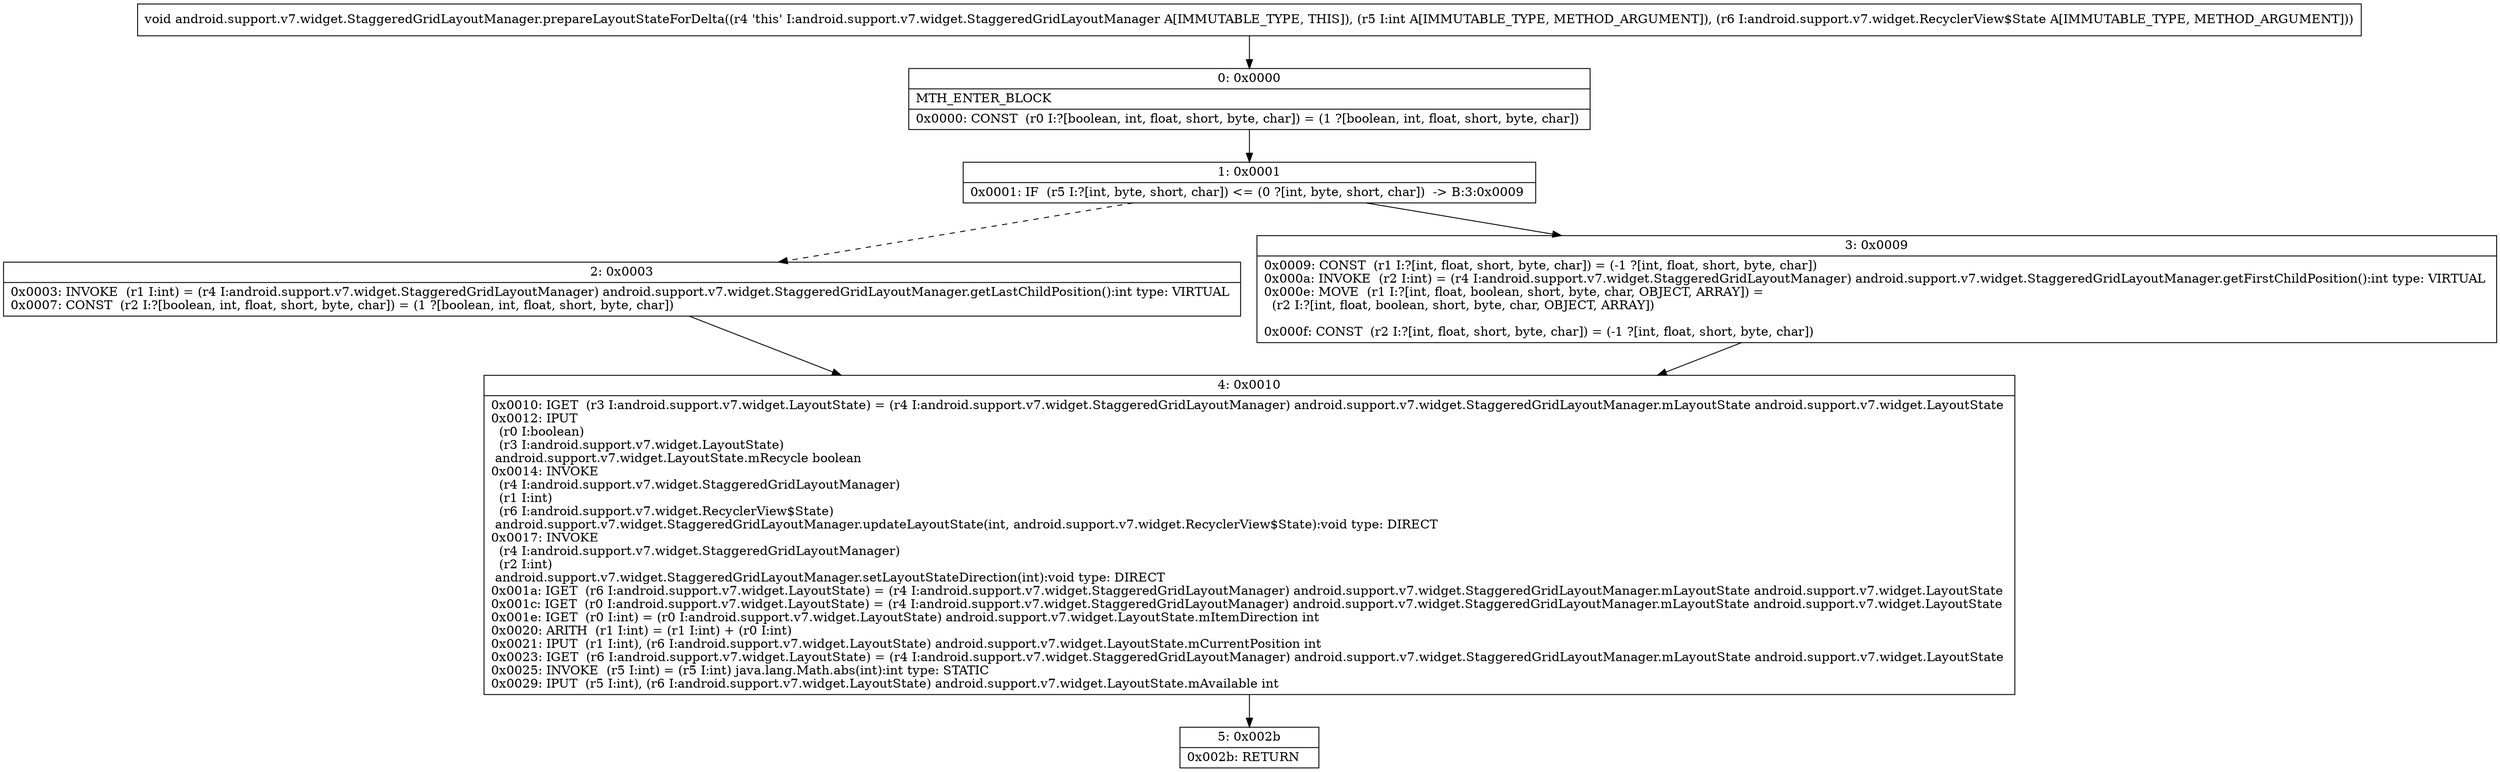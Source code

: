 digraph "CFG forandroid.support.v7.widget.StaggeredGridLayoutManager.prepareLayoutStateForDelta(ILandroid\/support\/v7\/widget\/RecyclerView$State;)V" {
Node_0 [shape=record,label="{0\:\ 0x0000|MTH_ENTER_BLOCK\l|0x0000: CONST  (r0 I:?[boolean, int, float, short, byte, char]) = (1 ?[boolean, int, float, short, byte, char]) \l}"];
Node_1 [shape=record,label="{1\:\ 0x0001|0x0001: IF  (r5 I:?[int, byte, short, char]) \<= (0 ?[int, byte, short, char])  \-\> B:3:0x0009 \l}"];
Node_2 [shape=record,label="{2\:\ 0x0003|0x0003: INVOKE  (r1 I:int) = (r4 I:android.support.v7.widget.StaggeredGridLayoutManager) android.support.v7.widget.StaggeredGridLayoutManager.getLastChildPosition():int type: VIRTUAL \l0x0007: CONST  (r2 I:?[boolean, int, float, short, byte, char]) = (1 ?[boolean, int, float, short, byte, char]) \l}"];
Node_3 [shape=record,label="{3\:\ 0x0009|0x0009: CONST  (r1 I:?[int, float, short, byte, char]) = (\-1 ?[int, float, short, byte, char]) \l0x000a: INVOKE  (r2 I:int) = (r4 I:android.support.v7.widget.StaggeredGridLayoutManager) android.support.v7.widget.StaggeredGridLayoutManager.getFirstChildPosition():int type: VIRTUAL \l0x000e: MOVE  (r1 I:?[int, float, boolean, short, byte, char, OBJECT, ARRAY]) = \l  (r2 I:?[int, float, boolean, short, byte, char, OBJECT, ARRAY])\l \l0x000f: CONST  (r2 I:?[int, float, short, byte, char]) = (\-1 ?[int, float, short, byte, char]) \l}"];
Node_4 [shape=record,label="{4\:\ 0x0010|0x0010: IGET  (r3 I:android.support.v7.widget.LayoutState) = (r4 I:android.support.v7.widget.StaggeredGridLayoutManager) android.support.v7.widget.StaggeredGridLayoutManager.mLayoutState android.support.v7.widget.LayoutState \l0x0012: IPUT  \l  (r0 I:boolean)\l  (r3 I:android.support.v7.widget.LayoutState)\l android.support.v7.widget.LayoutState.mRecycle boolean \l0x0014: INVOKE  \l  (r4 I:android.support.v7.widget.StaggeredGridLayoutManager)\l  (r1 I:int)\l  (r6 I:android.support.v7.widget.RecyclerView$State)\l android.support.v7.widget.StaggeredGridLayoutManager.updateLayoutState(int, android.support.v7.widget.RecyclerView$State):void type: DIRECT \l0x0017: INVOKE  \l  (r4 I:android.support.v7.widget.StaggeredGridLayoutManager)\l  (r2 I:int)\l android.support.v7.widget.StaggeredGridLayoutManager.setLayoutStateDirection(int):void type: DIRECT \l0x001a: IGET  (r6 I:android.support.v7.widget.LayoutState) = (r4 I:android.support.v7.widget.StaggeredGridLayoutManager) android.support.v7.widget.StaggeredGridLayoutManager.mLayoutState android.support.v7.widget.LayoutState \l0x001c: IGET  (r0 I:android.support.v7.widget.LayoutState) = (r4 I:android.support.v7.widget.StaggeredGridLayoutManager) android.support.v7.widget.StaggeredGridLayoutManager.mLayoutState android.support.v7.widget.LayoutState \l0x001e: IGET  (r0 I:int) = (r0 I:android.support.v7.widget.LayoutState) android.support.v7.widget.LayoutState.mItemDirection int \l0x0020: ARITH  (r1 I:int) = (r1 I:int) + (r0 I:int) \l0x0021: IPUT  (r1 I:int), (r6 I:android.support.v7.widget.LayoutState) android.support.v7.widget.LayoutState.mCurrentPosition int \l0x0023: IGET  (r6 I:android.support.v7.widget.LayoutState) = (r4 I:android.support.v7.widget.StaggeredGridLayoutManager) android.support.v7.widget.StaggeredGridLayoutManager.mLayoutState android.support.v7.widget.LayoutState \l0x0025: INVOKE  (r5 I:int) = (r5 I:int) java.lang.Math.abs(int):int type: STATIC \l0x0029: IPUT  (r5 I:int), (r6 I:android.support.v7.widget.LayoutState) android.support.v7.widget.LayoutState.mAvailable int \l}"];
Node_5 [shape=record,label="{5\:\ 0x002b|0x002b: RETURN   \l}"];
MethodNode[shape=record,label="{void android.support.v7.widget.StaggeredGridLayoutManager.prepareLayoutStateForDelta((r4 'this' I:android.support.v7.widget.StaggeredGridLayoutManager A[IMMUTABLE_TYPE, THIS]), (r5 I:int A[IMMUTABLE_TYPE, METHOD_ARGUMENT]), (r6 I:android.support.v7.widget.RecyclerView$State A[IMMUTABLE_TYPE, METHOD_ARGUMENT])) }"];
MethodNode -> Node_0;
Node_0 -> Node_1;
Node_1 -> Node_2[style=dashed];
Node_1 -> Node_3;
Node_2 -> Node_4;
Node_3 -> Node_4;
Node_4 -> Node_5;
}

